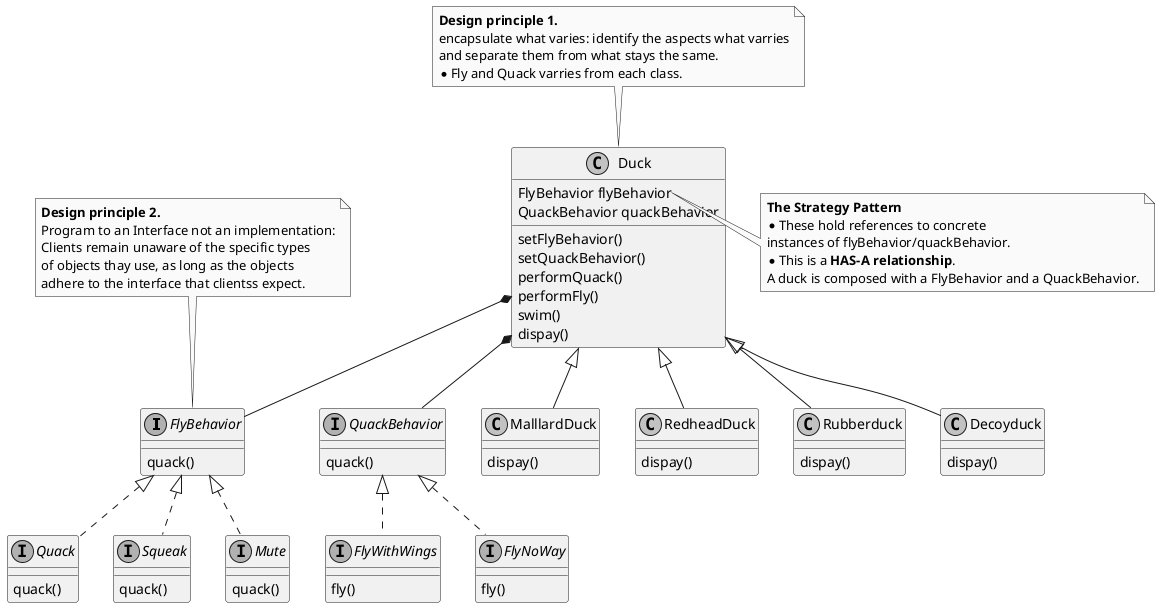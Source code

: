 @startuml
skinparam monochrome true
interface FlyBehavior {
    quack()
}

note top of FlyBehavior
    <b>Design principle 2.
    Program to an Interface not an implementation:
    Clients remain unaware of the specific types
    of objects thay use, as long as the objects
    adhere to the interface that clientss expect.
end note

interface Quack {
    quack()
}
interface Squeak {
    quack()
}
interface Mute {
    quack()
}

FlyBehavior <|.. Quack
FlyBehavior <|.. Squeak
FlyBehavior <|.. Mute

interface QuackBehavior {
    quack()
}
interface FlyWithWings {
    fly()
}
interface FlyNoWay {
     fly()
}
QuackBehavior<|.. FlyWithWings
QuackBehavior<|.. FlyNoWay

class Duck {
    FlyBehavior flyBehavior
    QuackBehavior quackBehavior
    setFlyBehavior()
    setQuackBehavior()
    performQuack()
    performFly()
    swim()
    dispay()
}

note top of Duck
   <b>Design principle 1.
   encapsulate what varies: identify the aspects what varries
   and separate them from what stays the same.
   * Fly and Quack varries from each class.
end note

note right of Duck::flyBehavior
   <b>The Strategy Pattern
   * These hold references to concrete
   instances of flyBehavior/quackBehavior.
   * This is a <b>HAS-A relationship</b>.
   A duck is composed with a FlyBehavior and a QuackBehavior.
end note

Duck *-- QuackBehavior
Duck *-- FlyBehavior


class MalllardDuck{
   dispay()
}

class RedheadDuck {
     dispay()
}

class Rubberduck {
    dispay()
}

class Decoyduck {
    dispay()
}

Duck <|-- MalllardDuck
Duck <|-- RedheadDuck
Duck <|-- Rubberduck
Duck <|-- Decoyduck

@enduml